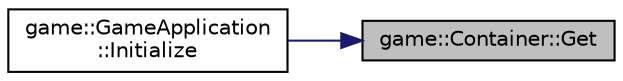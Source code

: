 digraph "game::Container::Get"
{
 // LATEX_PDF_SIZE
  edge [fontname="Helvetica",fontsize="10",labelfontname="Helvetica",labelfontsize="10"];
  node [fontname="Helvetica",fontsize="10",shape=record];
  rankdir="RL";
  Node1 [label="game::Container::Get",height=0.2,width=0.4,color="black", fillcolor="grey75", style="filled", fontcolor="black",tooltip="取得"];
  Node1 -> Node2 [dir="back",color="midnightblue",fontsize="10",style="solid",fontname="Helvetica"];
  Node2 [label="game::GameApplication\l::Initialize",height=0.2,width=0.4,color="black", fillcolor="white", style="filled",URL="$classgame_1_1_game_application.html#a4846686ab8b7a44acb96ff03b249e9e6",tooltip="初期化"];
}
